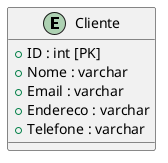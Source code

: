 @startuml
entity "Cliente" {
    + ID : int [PK]
    + Nome : varchar
    + Email : varchar
    + Endereco : varchar
    + Telefone : varchar
}

@enduml
